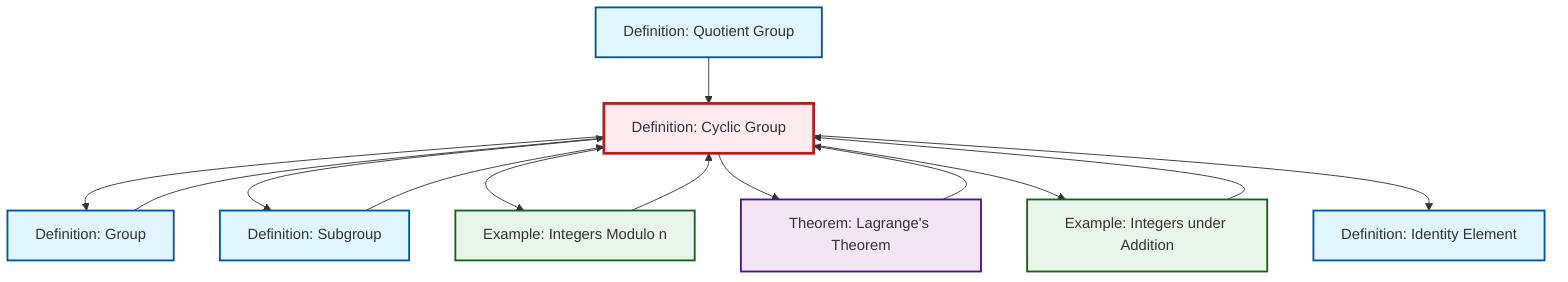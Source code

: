 graph TD
    classDef definition fill:#e1f5fe,stroke:#01579b,stroke-width:2px
    classDef theorem fill:#f3e5f5,stroke:#4a148c,stroke-width:2px
    classDef axiom fill:#fff3e0,stroke:#e65100,stroke-width:2px
    classDef example fill:#e8f5e9,stroke:#1b5e20,stroke-width:2px
    classDef current fill:#ffebee,stroke:#b71c1c,stroke-width:3px
    def-identity-element["Definition: Identity Element"]:::definition
    def-cyclic-group["Definition: Cyclic Group"]:::definition
    ex-quotient-integers-mod-n["Example: Integers Modulo n"]:::example
    ex-integers-addition["Example: Integers under Addition"]:::example
    def-quotient-group["Definition: Quotient Group"]:::definition
    def-subgroup["Definition: Subgroup"]:::definition
    def-group["Definition: Group"]:::definition
    thm-lagrange["Theorem: Lagrange's Theorem"]:::theorem
    thm-lagrange --> def-cyclic-group
    def-quotient-group --> def-cyclic-group
    def-cyclic-group --> def-group
    def-cyclic-group --> def-subgroup
    def-cyclic-group --> ex-quotient-integers-mod-n
    def-cyclic-group --> thm-lagrange
    ex-quotient-integers-mod-n --> def-cyclic-group
    def-group --> def-cyclic-group
    ex-integers-addition --> def-cyclic-group
    def-cyclic-group --> ex-integers-addition
    def-subgroup --> def-cyclic-group
    def-cyclic-group --> def-identity-element
    class def-cyclic-group current